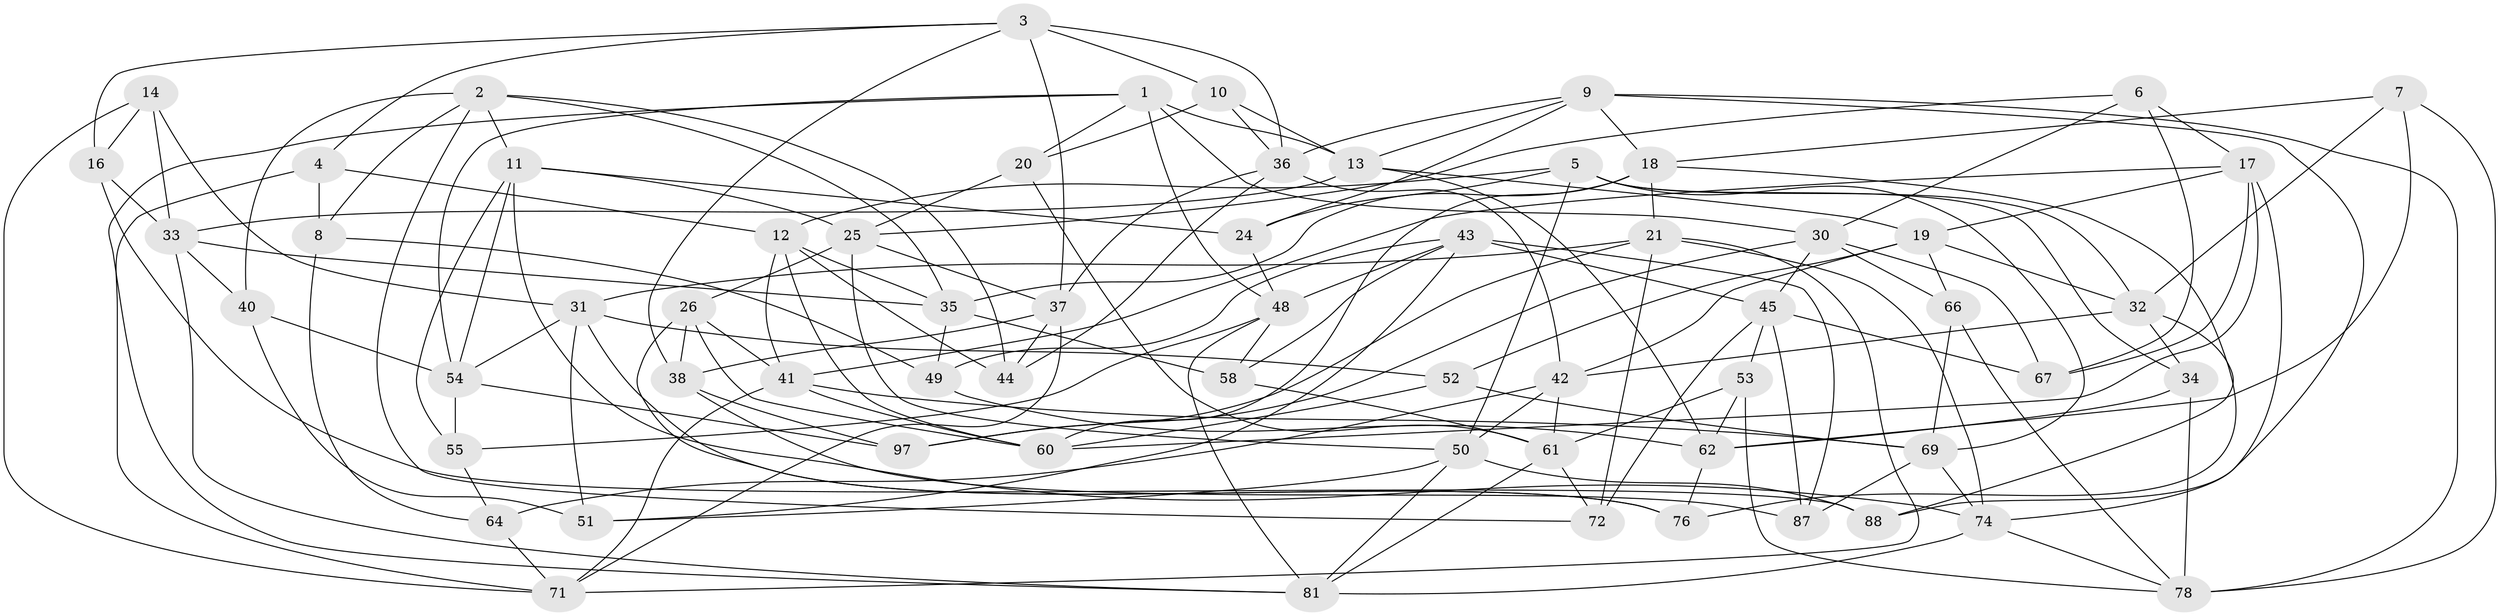 // original degree distribution, {4: 1.0}
// Generated by graph-tools (version 1.1) at 2025/11/02/21/25 10:11:16]
// undirected, 63 vertices, 162 edges
graph export_dot {
graph [start="1"]
  node [color=gray90,style=filled];
  1 [super="+23"];
  2 [super="+28"];
  3 [super="+27"];
  4;
  5 [super="+22"];
  6;
  7;
  8;
  9 [super="+15"];
  10;
  11 [super="+91"];
  12 [super="+94"];
  13 [super="+39"];
  14;
  16;
  17 [super="+80"];
  18 [super="+29"];
  19 [super="+63"];
  20;
  21 [super="+77"];
  24;
  25 [super="+56"];
  26 [super="+68"];
  30 [super="+100"];
  31 [super="+82"];
  32 [super="+57"];
  33 [super="+96"];
  34;
  35 [super="+98"];
  36 [super="+73"];
  37 [super="+46"];
  38 [super="+86"];
  40;
  41 [super="+90"];
  42 [super="+59"];
  43 [super="+47"];
  44;
  45 [super="+93"];
  48 [super="+79"];
  49;
  50 [super="+70"];
  51;
  52;
  53;
  54 [super="+65"];
  55;
  58;
  60 [super="+95"];
  61 [super="+92"];
  62 [super="+75"];
  64;
  66;
  67;
  69 [super="+99"];
  71 [super="+84"];
  72;
  74 [super="+89"];
  76;
  78 [super="+83"];
  81 [super="+85"];
  87;
  88;
  97;
  1 -- 48;
  1 -- 30;
  1 -- 20;
  1 -- 81;
  1 -- 54;
  1 -- 13;
  2 -- 44;
  2 -- 8;
  2 -- 40;
  2 -- 72;
  2 -- 11;
  2 -- 35;
  3 -- 10;
  3 -- 16;
  3 -- 36;
  3 -- 4;
  3 -- 37;
  3 -- 38;
  4 -- 8;
  4 -- 12;
  4 -- 71;
  5 -- 32;
  5 -- 50;
  5 -- 69;
  5 -- 24;
  5 -- 34;
  5 -- 12;
  6 -- 67;
  6 -- 17;
  6 -- 30;
  6 -- 25;
  7 -- 18;
  7 -- 62;
  7 -- 32;
  7 -- 78;
  8 -- 49;
  8 -- 64;
  9 -- 13;
  9 -- 78;
  9 -- 88;
  9 -- 18;
  9 -- 24;
  9 -- 36;
  10 -- 20;
  10 -- 13;
  10 -- 36;
  11 -- 24;
  11 -- 25;
  11 -- 74;
  11 -- 54;
  11 -- 55;
  12 -- 60;
  12 -- 44;
  12 -- 41;
  12 -- 35;
  13 -- 19;
  13 -- 62;
  13 -- 33;
  14 -- 33;
  14 -- 16;
  14 -- 71;
  14 -- 31;
  16 -- 33;
  16 -- 88;
  17 -- 67;
  17 -- 74;
  17 -- 60;
  17 -- 41;
  17 -- 19;
  18 -- 76;
  18 -- 60;
  18 -- 35;
  18 -- 21;
  19 -- 66;
  19 -- 32;
  19 -- 42;
  19 -- 52;
  20 -- 25;
  20 -- 61;
  21 -- 72;
  21 -- 74;
  21 -- 97;
  21 -- 71;
  21 -- 31;
  24 -- 48;
  25 -- 26;
  25 -- 50;
  25 -- 37;
  26 -- 38 [weight=2];
  26 -- 41;
  26 -- 60;
  26 -- 76;
  30 -- 97;
  30 -- 66;
  30 -- 67;
  30 -- 45;
  31 -- 76;
  31 -- 51;
  31 -- 52;
  31 -- 54;
  32 -- 42;
  32 -- 34;
  32 -- 88;
  33 -- 40;
  33 -- 81;
  33 -- 35;
  34 -- 78;
  34 -- 62;
  35 -- 49;
  35 -- 58;
  36 -- 37;
  36 -- 42;
  36 -- 44;
  37 -- 38;
  37 -- 44;
  37 -- 71;
  38 -- 97;
  38 -- 87;
  40 -- 54;
  40 -- 51;
  41 -- 69;
  41 -- 71;
  41 -- 60;
  42 -- 50;
  42 -- 64;
  42 -- 61;
  43 -- 58;
  43 -- 45;
  43 -- 87;
  43 -- 48;
  43 -- 49;
  43 -- 51;
  45 -- 67;
  45 -- 72;
  45 -- 53;
  45 -- 87;
  48 -- 81;
  48 -- 58;
  48 -- 55;
  49 -- 62;
  50 -- 88;
  50 -- 81;
  50 -- 51;
  52 -- 69;
  52 -- 60;
  53 -- 62;
  53 -- 61;
  53 -- 78;
  54 -- 55;
  54 -- 97;
  55 -- 64;
  58 -- 61;
  61 -- 72;
  61 -- 81;
  62 -- 76;
  64 -- 71;
  66 -- 78;
  66 -- 69;
  69 -- 74;
  69 -- 87;
  74 -- 81;
  74 -- 78;
}
